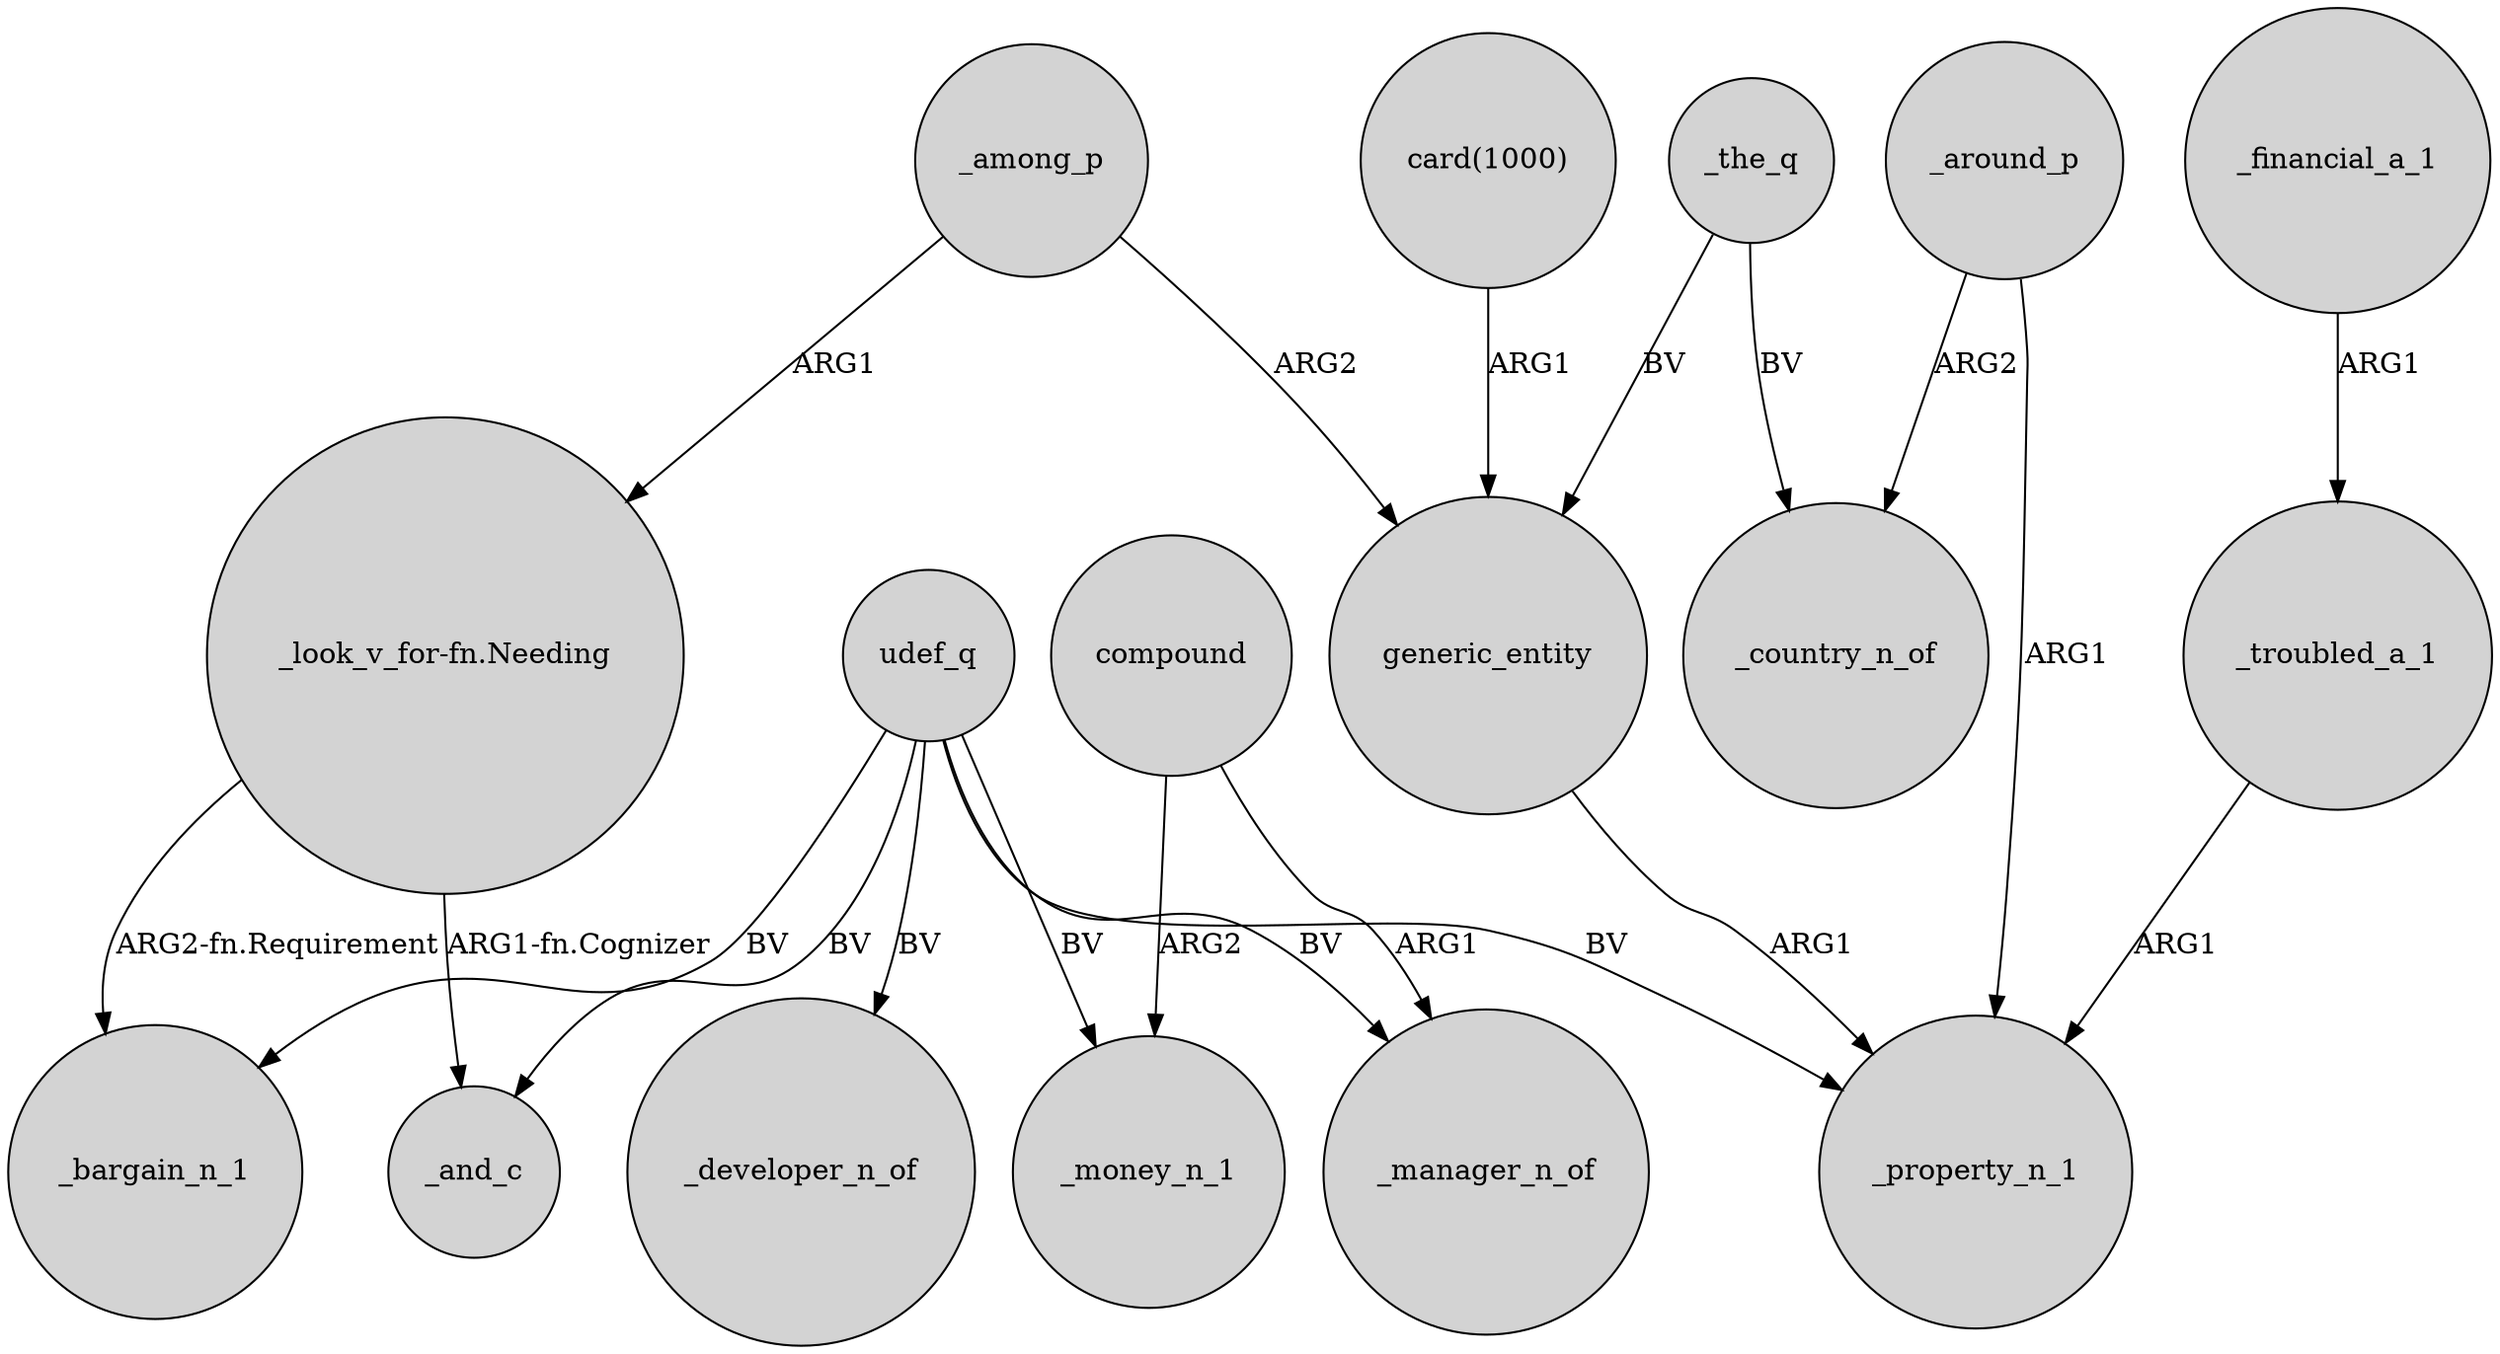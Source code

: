 digraph {
	node [shape=circle style=filled]
	_among_p -> generic_entity [label=ARG2]
	_financial_a_1 -> _troubled_a_1 [label=ARG1]
	udef_q -> _manager_n_of [label=BV]
	generic_entity -> _property_n_1 [label=ARG1]
	udef_q -> _and_c [label=BV]
	udef_q -> _bargain_n_1 [label=BV]
	_among_p -> "_look_v_for-fn.Needing" [label=ARG1]
	"_look_v_for-fn.Needing" -> _and_c [label="ARG1-fn.Cognizer"]
	udef_q -> _money_n_1 [label=BV]
	"_look_v_for-fn.Needing" -> _bargain_n_1 [label="ARG2-fn.Requirement"]
	_the_q -> _country_n_of [label=BV]
	udef_q -> _property_n_1 [label=BV]
	_around_p -> _country_n_of [label=ARG2]
	_the_q -> generic_entity [label=BV]
	compound -> _money_n_1 [label=ARG2]
	udef_q -> _developer_n_of [label=BV]
	_troubled_a_1 -> _property_n_1 [label=ARG1]
	"card(1000)" -> generic_entity [label=ARG1]
	compound -> _manager_n_of [label=ARG1]
	_around_p -> _property_n_1 [label=ARG1]
}

